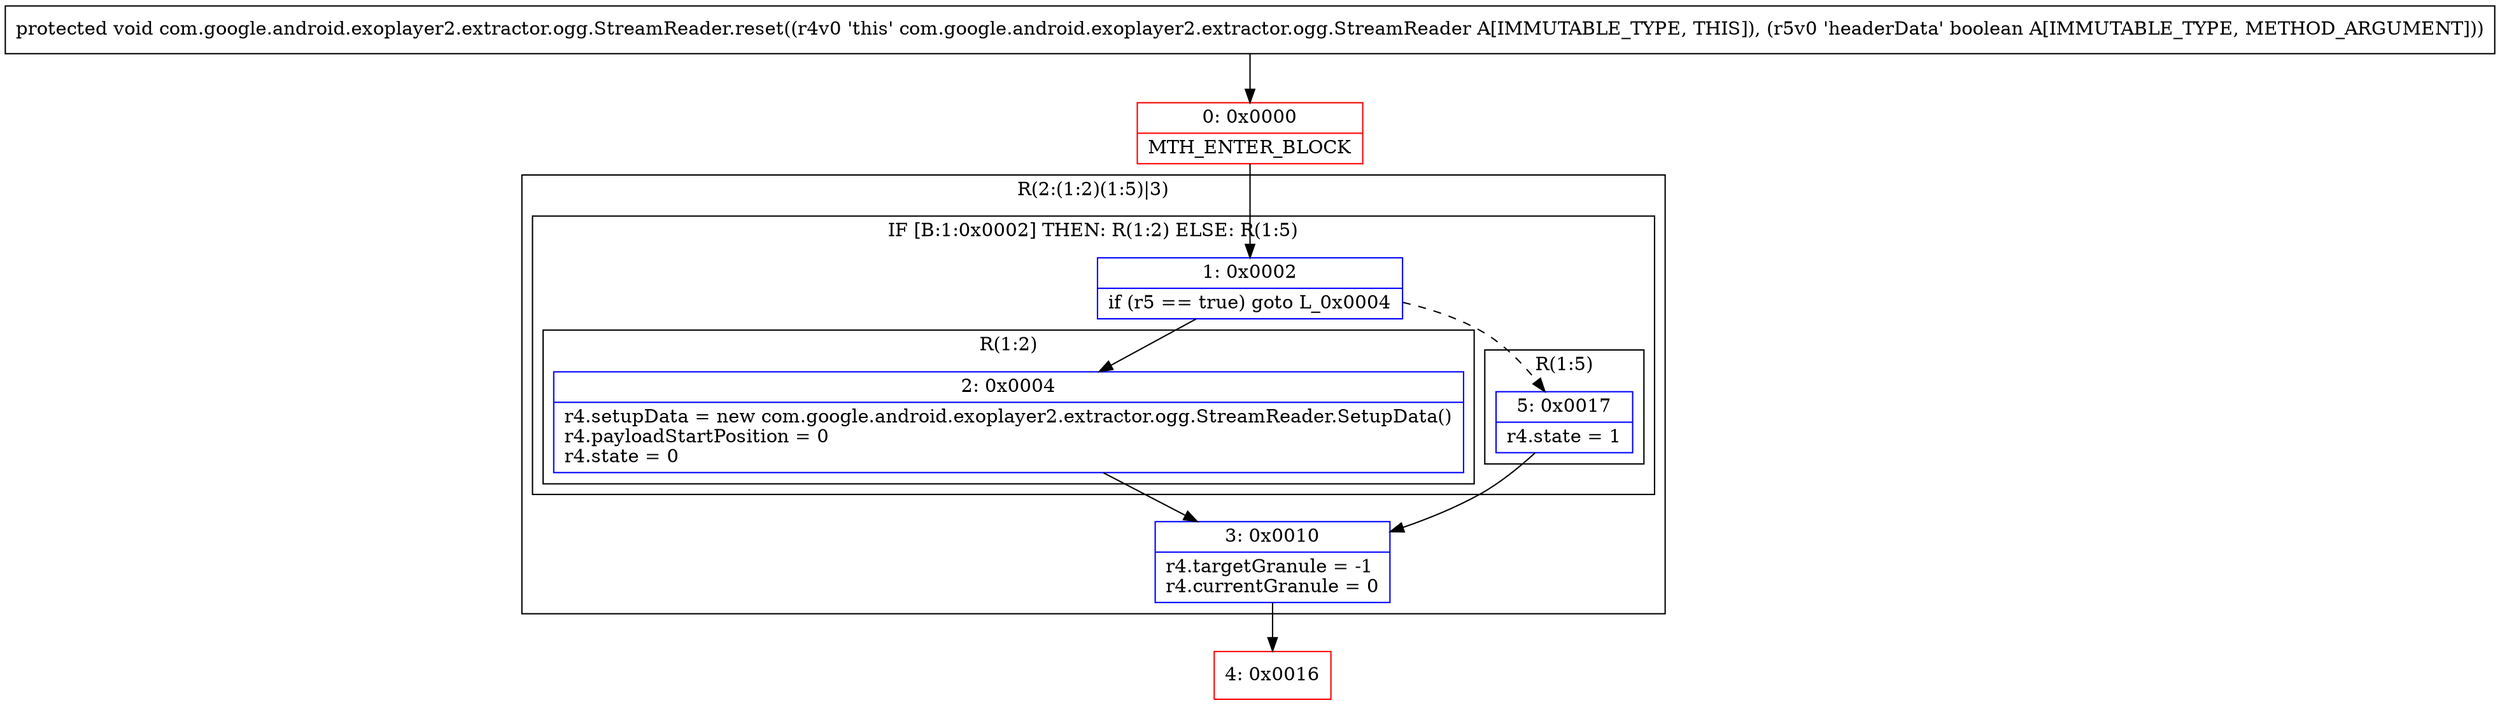 digraph "CFG forcom.google.android.exoplayer2.extractor.ogg.StreamReader.reset(Z)V" {
subgraph cluster_Region_1005698838 {
label = "R(2:(1:2)(1:5)|3)";
node [shape=record,color=blue];
subgraph cluster_IfRegion_1216324073 {
label = "IF [B:1:0x0002] THEN: R(1:2) ELSE: R(1:5)";
node [shape=record,color=blue];
Node_1 [shape=record,label="{1\:\ 0x0002|if (r5 == true) goto L_0x0004\l}"];
subgraph cluster_Region_1433158828 {
label = "R(1:2)";
node [shape=record,color=blue];
Node_2 [shape=record,label="{2\:\ 0x0004|r4.setupData = new com.google.android.exoplayer2.extractor.ogg.StreamReader.SetupData()\lr4.payloadStartPosition = 0\lr4.state = 0\l}"];
}
subgraph cluster_Region_982833720 {
label = "R(1:5)";
node [shape=record,color=blue];
Node_5 [shape=record,label="{5\:\ 0x0017|r4.state = 1\l}"];
}
}
Node_3 [shape=record,label="{3\:\ 0x0010|r4.targetGranule = \-1\lr4.currentGranule = 0\l}"];
}
Node_0 [shape=record,color=red,label="{0\:\ 0x0000|MTH_ENTER_BLOCK\l}"];
Node_4 [shape=record,color=red,label="{4\:\ 0x0016}"];
MethodNode[shape=record,label="{protected void com.google.android.exoplayer2.extractor.ogg.StreamReader.reset((r4v0 'this' com.google.android.exoplayer2.extractor.ogg.StreamReader A[IMMUTABLE_TYPE, THIS]), (r5v0 'headerData' boolean A[IMMUTABLE_TYPE, METHOD_ARGUMENT])) }"];
MethodNode -> Node_0;
Node_1 -> Node_2;
Node_1 -> Node_5[style=dashed];
Node_2 -> Node_3;
Node_5 -> Node_3;
Node_3 -> Node_4;
Node_0 -> Node_1;
}

